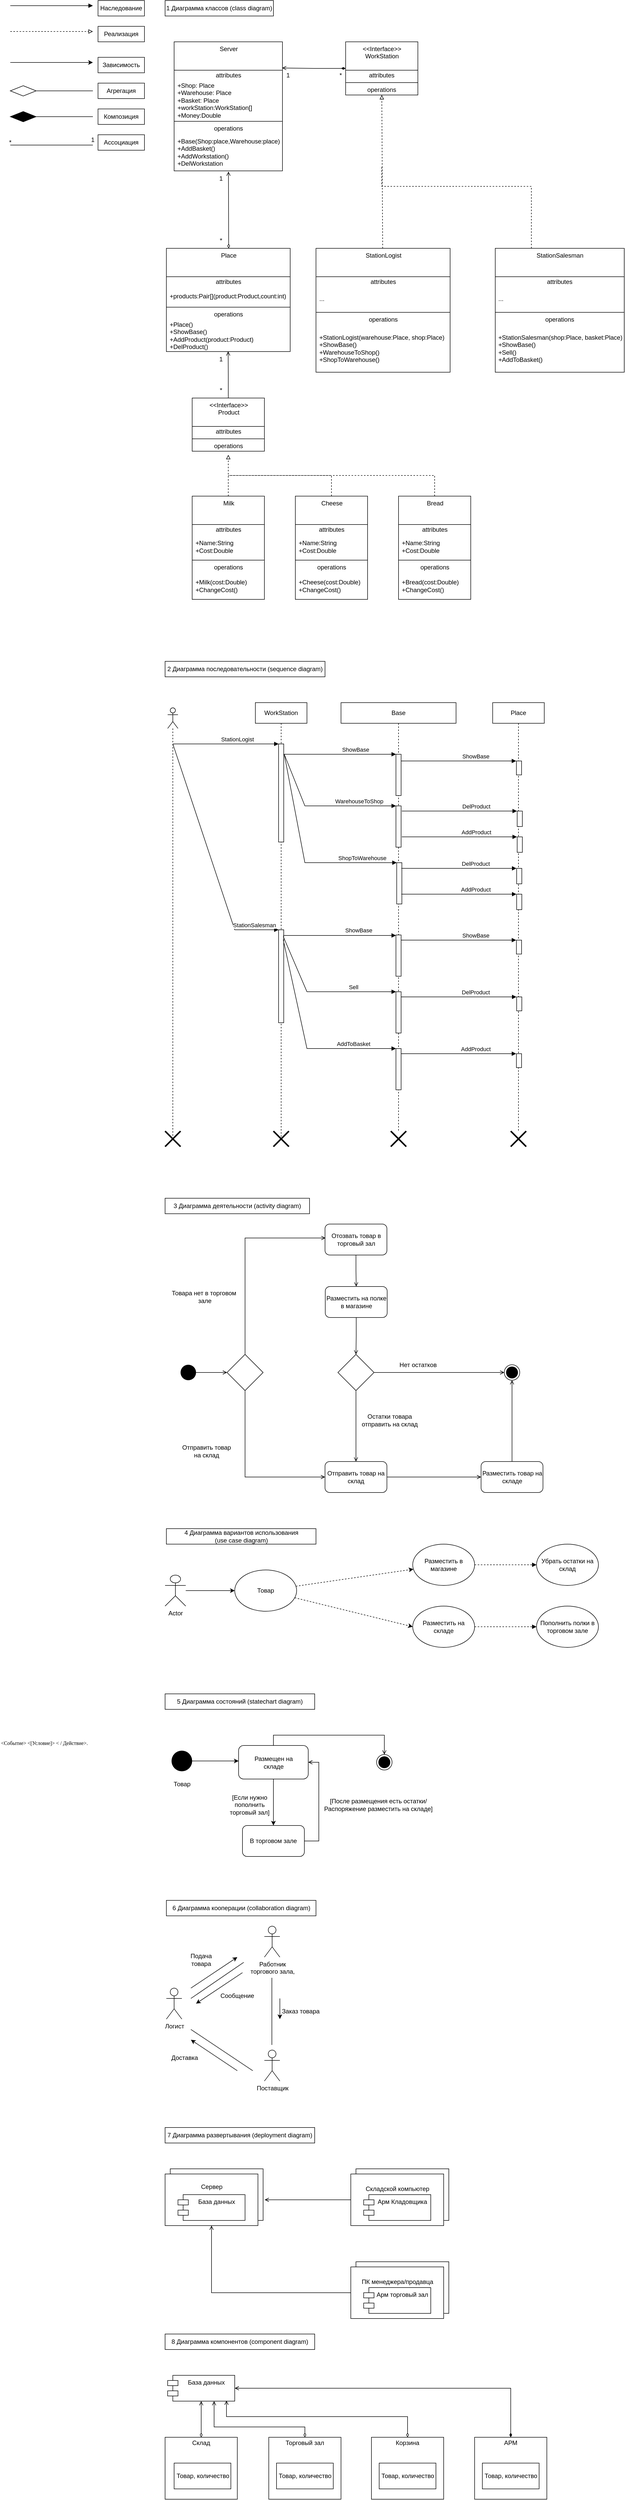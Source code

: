 <mxfile version="20.2.4" type="device"><diagram id="fywOa_5Yy6dz8t0oSmVX" name="Страница 1"><mxGraphModel dx="1422" dy="752" grid="1" gridSize="10" guides="1" tooltips="1" connect="1" arrows="1" fold="1" page="1" pageScale="1" pageWidth="827" pageHeight="1169" math="0" shadow="0"><root><mxCell id="0"/><mxCell id="1" parent="0"/><mxCell id="zKzsaQEiY6qRcYkQe9aw-225" value="" style="text;html=1;align=center;verticalAlign=middle;dashed=0;fillColor=#ffffff;strokeColor=#000000;fontSize=12;" vertex="1" parent="1"><mxGeometry x="690" y="4200" width="180" height="100" as="geometry"/></mxCell><mxCell id="zKzsaQEiY6qRcYkQe9aw-39" value="ShowBase" style="html=1;verticalAlign=bottom;endArrow=block;entryX=0;entryY=0;rounded=0;" edge="1" parent="1" source="zKzsaQEiY6qRcYkQe9aw-18" target="zKzsaQEiY6qRcYkQe9aw-23"><mxGeometry x="0.284" relative="1" as="geometry"><mxPoint x="631" y="1460" as="sourcePoint"/><mxPoint x="1" as="offset"/></mxGeometry></mxCell><mxCell id="cJlps1DHWxRyeZ419WXY-87" style="edgeStyle=orthogonalEdgeStyle;rounded=0;orthogonalLoop=1;jettySize=auto;html=1;entryX=0.493;entryY=0.994;entryDx=0;entryDy=0;entryPerimeter=0;endArrow=open;endFill=0;startArrow=none;startFill=0;" parent="1" source="cJlps1DHWxRyeZ419WXY-1" edge="1"><mxGeometry relative="1" as="geometry"><mxPoint x="442.24" y="679.688" as="targetPoint"/></mxGeometry></mxCell><mxCell id="cJlps1DHWxRyeZ419WXY-1" value="&amp;lt;&amp;lt;Interface&amp;gt;&amp;gt;&lt;br&gt;Product" style="swimlane;fontStyle=0;align=center;verticalAlign=top;childLayout=stackLayout;horizontal=1;startSize=55;horizontalStack=0;resizeParent=1;resizeParentMax=0;resizeLast=0;collapsible=0;marginBottom=0;html=1;" parent="1" vertex="1"><mxGeometry x="372.5" y="770" width="140" height="103" as="geometry"/></mxCell><mxCell id="cJlps1DHWxRyeZ419WXY-2" value="attributes" style="text;html=1;strokeColor=none;fillColor=none;align=center;verticalAlign=middle;spacingLeft=4;spacingRight=4;overflow=hidden;rotatable=0;points=[[0,0.5],[1,0.5]];portConstraint=eastwest;" parent="cJlps1DHWxRyeZ419WXY-1" vertex="1"><mxGeometry y="55" width="140" height="20" as="geometry"/></mxCell><mxCell id="cJlps1DHWxRyeZ419WXY-6" value="" style="line;strokeWidth=1;fillColor=none;align=left;verticalAlign=middle;spacingTop=-1;spacingLeft=3;spacingRight=3;rotatable=0;labelPosition=right;points=[];portConstraint=eastwest;" parent="cJlps1DHWxRyeZ419WXY-1" vertex="1"><mxGeometry y="75" width="140" height="8" as="geometry"/></mxCell><mxCell id="cJlps1DHWxRyeZ419WXY-7" value="operations" style="text;html=1;strokeColor=none;fillColor=none;align=center;verticalAlign=middle;spacingLeft=4;spacingRight=4;overflow=hidden;rotatable=0;points=[[0,0.5],[1,0.5]];portConstraint=eastwest;" parent="cJlps1DHWxRyeZ419WXY-1" vertex="1"><mxGeometry y="83" width="140" height="20" as="geometry"/></mxCell><mxCell id="cJlps1DHWxRyeZ419WXY-102" style="rounded=0;orthogonalLoop=1;jettySize=auto;html=1;endArrow=open;endFill=0;startArrow=diamondThin;startFill=0;entryX=1.011;entryY=0.044;entryDx=0;entryDy=0;entryPerimeter=0;" parent="1" target="cJlps1DHWxRyeZ419WXY-84" edge="1"><mxGeometry relative="1" as="geometry"><mxPoint x="443.241" y="480" as="sourcePoint"/><mxPoint x="442.5" y="310" as="targetPoint"/></mxGeometry></mxCell><mxCell id="cJlps1DHWxRyeZ419WXY-44" value="Server" style="swimlane;fontStyle=0;align=center;verticalAlign=top;childLayout=stackLayout;horizontal=1;startSize=55;horizontalStack=0;resizeParent=1;resizeParentMax=0;resizeLast=0;collapsible=0;marginBottom=0;html=1;" parent="1" vertex="1"><mxGeometry x="337.5" y="80" width="210" height="250" as="geometry"/></mxCell><mxCell id="cJlps1DHWxRyeZ419WXY-45" value="attributes" style="text;html=1;strokeColor=none;fillColor=none;align=center;verticalAlign=middle;spacingLeft=4;spacingRight=4;overflow=hidden;rotatable=0;points=[[0,0.5],[1,0.5]];portConstraint=eastwest;" parent="cJlps1DHWxRyeZ419WXY-44" vertex="1"><mxGeometry y="55" width="210" height="20" as="geometry"/></mxCell><mxCell id="cJlps1DHWxRyeZ419WXY-46" value="+Shop: Place&lt;br&gt;+Warehouse: Place&lt;br&gt;+Basket: Place&lt;br&gt;+workStation:WorkStation[]&lt;br&gt;+Money:Double" style="text;html=1;strokeColor=none;fillColor=none;align=left;verticalAlign=middle;spacingLeft=4;spacingRight=4;overflow=hidden;rotatable=0;points=[[0,0.5],[1,0.5]];portConstraint=eastwest;" parent="cJlps1DHWxRyeZ419WXY-44" vertex="1"><mxGeometry y="75" width="210" height="75" as="geometry"/></mxCell><mxCell id="cJlps1DHWxRyeZ419WXY-47" value="" style="line;strokeWidth=1;fillColor=none;align=left;verticalAlign=middle;spacingTop=-1;spacingLeft=3;spacingRight=3;rotatable=0;labelPosition=right;points=[];portConstraint=eastwest;" parent="cJlps1DHWxRyeZ419WXY-44" vertex="1"><mxGeometry y="150" width="210" height="8" as="geometry"/></mxCell><mxCell id="cJlps1DHWxRyeZ419WXY-48" value="operations" style="text;html=1;strokeColor=none;fillColor=none;align=center;verticalAlign=middle;spacingLeft=4;spacingRight=4;overflow=hidden;rotatable=0;points=[[0,0.5],[1,0.5]];portConstraint=eastwest;" parent="cJlps1DHWxRyeZ419WXY-44" vertex="1"><mxGeometry y="158" width="210" height="20" as="geometry"/></mxCell><mxCell id="cJlps1DHWxRyeZ419WXY-49" value="+Base(Shop:place,Warehouse:place)&lt;br&gt;+AddBasket()&lt;br&gt;+AddWorkstation()&lt;br&gt;+DelWorkstation" style="text;html=1;strokeColor=none;fillColor=none;align=left;verticalAlign=middle;spacingLeft=4;spacingRight=4;overflow=hidden;rotatable=0;points=[[0,0.5],[1,0.5]];portConstraint=eastwest;" parent="cJlps1DHWxRyeZ419WXY-44" vertex="1"><mxGeometry y="178" width="210" height="72" as="geometry"/></mxCell><mxCell id="cJlps1DHWxRyeZ419WXY-78" style="edgeStyle=orthogonalEdgeStyle;rounded=0;orthogonalLoop=1;jettySize=auto;html=1;dashed=1;endArrow=block;endFill=0;" parent="1" source="cJlps1DHWxRyeZ419WXY-56" edge="1"><mxGeometry relative="1" as="geometry"><mxPoint x="442.5" y="880" as="targetPoint"/></mxGeometry></mxCell><mxCell id="cJlps1DHWxRyeZ419WXY-56" value="Milk" style="swimlane;fontStyle=0;align=center;verticalAlign=top;childLayout=stackLayout;horizontal=1;startSize=55;horizontalStack=0;resizeParent=1;resizeParentMax=0;resizeLast=0;collapsible=0;marginBottom=0;html=1;" parent="1" vertex="1"><mxGeometry x="372.5" y="960" width="140" height="200" as="geometry"/></mxCell><mxCell id="cJlps1DHWxRyeZ419WXY-57" value="attributes" style="text;html=1;strokeColor=none;fillColor=none;align=center;verticalAlign=middle;spacingLeft=4;spacingRight=4;overflow=hidden;rotatable=0;points=[[0,0.5],[1,0.5]];portConstraint=eastwest;" parent="cJlps1DHWxRyeZ419WXY-56" vertex="1"><mxGeometry y="55" width="140" height="20" as="geometry"/></mxCell><mxCell id="cJlps1DHWxRyeZ419WXY-58" value="+Name:String&lt;br&gt;+Cost:Double" style="text;html=1;strokeColor=none;fillColor=none;align=left;verticalAlign=middle;spacingLeft=4;spacingRight=4;overflow=hidden;rotatable=0;points=[[0,0.5],[1,0.5]];portConstraint=eastwest;" parent="cJlps1DHWxRyeZ419WXY-56" vertex="1"><mxGeometry y="75" width="140" height="45" as="geometry"/></mxCell><mxCell id="cJlps1DHWxRyeZ419WXY-59" value="" style="line;strokeWidth=1;fillColor=none;align=left;verticalAlign=middle;spacingTop=-1;spacingLeft=3;spacingRight=3;rotatable=0;labelPosition=right;points=[];portConstraint=eastwest;" parent="cJlps1DHWxRyeZ419WXY-56" vertex="1"><mxGeometry y="120" width="140" height="8" as="geometry"/></mxCell><mxCell id="cJlps1DHWxRyeZ419WXY-60" value="operations" style="text;html=1;strokeColor=none;fillColor=none;align=center;verticalAlign=middle;spacingLeft=4;spacingRight=4;overflow=hidden;rotatable=0;points=[[0,0.5],[1,0.5]];portConstraint=eastwest;" parent="cJlps1DHWxRyeZ419WXY-56" vertex="1"><mxGeometry y="128" width="140" height="20" as="geometry"/></mxCell><mxCell id="cJlps1DHWxRyeZ419WXY-61" value="+Milk(cost:Double)&lt;br&gt;+ChangeCost()" style="text;html=1;strokeColor=none;fillColor=none;align=left;verticalAlign=middle;spacingLeft=4;spacingRight=4;overflow=hidden;rotatable=0;points=[[0,0.5],[1,0.5]];portConstraint=eastwest;" parent="cJlps1DHWxRyeZ419WXY-56" vertex="1"><mxGeometry y="148" width="140" height="52" as="geometry"/></mxCell><mxCell id="cJlps1DHWxRyeZ419WXY-79" style="edgeStyle=orthogonalEdgeStyle;rounded=0;orthogonalLoop=1;jettySize=auto;html=1;dashed=1;endArrow=none;endFill=0;" parent="1" source="cJlps1DHWxRyeZ419WXY-62" edge="1"><mxGeometry relative="1" as="geometry"><mxPoint x="442.5" y="920" as="targetPoint"/><Array as="points"><mxPoint x="642.5" y="920"/></Array></mxGeometry></mxCell><mxCell id="cJlps1DHWxRyeZ419WXY-62" value="Cheese" style="swimlane;fontStyle=0;align=center;verticalAlign=top;childLayout=stackLayout;horizontal=1;startSize=55;horizontalStack=0;resizeParent=1;resizeParentMax=0;resizeLast=0;collapsible=0;marginBottom=0;html=1;" parent="1" vertex="1"><mxGeometry x="572.5" y="960" width="140" height="200" as="geometry"/></mxCell><mxCell id="cJlps1DHWxRyeZ419WXY-63" value="attributes" style="text;html=1;strokeColor=none;fillColor=none;align=center;verticalAlign=middle;spacingLeft=4;spacingRight=4;overflow=hidden;rotatable=0;points=[[0,0.5],[1,0.5]];portConstraint=eastwest;" parent="cJlps1DHWxRyeZ419WXY-62" vertex="1"><mxGeometry y="55" width="140" height="20" as="geometry"/></mxCell><mxCell id="cJlps1DHWxRyeZ419WXY-64" value="+Name:String&lt;br&gt;+Cost:Double" style="text;html=1;strokeColor=none;fillColor=none;align=left;verticalAlign=middle;spacingLeft=4;spacingRight=4;overflow=hidden;rotatable=0;points=[[0,0.5],[1,0.5]];portConstraint=eastwest;" parent="cJlps1DHWxRyeZ419WXY-62" vertex="1"><mxGeometry y="75" width="140" height="45" as="geometry"/></mxCell><mxCell id="cJlps1DHWxRyeZ419WXY-65" value="" style="line;strokeWidth=1;fillColor=none;align=left;verticalAlign=middle;spacingTop=-1;spacingLeft=3;spacingRight=3;rotatable=0;labelPosition=right;points=[];portConstraint=eastwest;" parent="cJlps1DHWxRyeZ419WXY-62" vertex="1"><mxGeometry y="120" width="140" height="8" as="geometry"/></mxCell><mxCell id="cJlps1DHWxRyeZ419WXY-66" value="operations" style="text;html=1;strokeColor=none;fillColor=none;align=center;verticalAlign=middle;spacingLeft=4;spacingRight=4;overflow=hidden;rotatable=0;points=[[0,0.5],[1,0.5]];portConstraint=eastwest;" parent="cJlps1DHWxRyeZ419WXY-62" vertex="1"><mxGeometry y="128" width="140" height="20" as="geometry"/></mxCell><mxCell id="cJlps1DHWxRyeZ419WXY-67" value="+Cheese(cost:Double)&lt;br&gt;+ChangeCost()" style="text;html=1;strokeColor=none;fillColor=none;align=left;verticalAlign=middle;spacingLeft=4;spacingRight=4;overflow=hidden;rotatable=0;points=[[0,0.5],[1,0.5]];portConstraint=eastwest;" parent="cJlps1DHWxRyeZ419WXY-62" vertex="1"><mxGeometry y="148" width="140" height="52" as="geometry"/></mxCell><mxCell id="cJlps1DHWxRyeZ419WXY-80" style="edgeStyle=orthogonalEdgeStyle;rounded=0;orthogonalLoop=1;jettySize=auto;html=1;dashed=1;endArrow=none;endFill=0;" parent="1" source="cJlps1DHWxRyeZ419WXY-68" edge="1"><mxGeometry relative="1" as="geometry"><mxPoint x="442.5" y="920" as="targetPoint"/><Array as="points"><mxPoint x="842.5" y="920"/></Array></mxGeometry></mxCell><mxCell id="cJlps1DHWxRyeZ419WXY-68" value="Bread" style="swimlane;fontStyle=0;align=center;verticalAlign=top;childLayout=stackLayout;horizontal=1;startSize=55;horizontalStack=0;resizeParent=1;resizeParentMax=0;resizeLast=0;collapsible=0;marginBottom=0;html=1;" parent="1" vertex="1"><mxGeometry x="772.5" y="960" width="140" height="200" as="geometry"/></mxCell><mxCell id="cJlps1DHWxRyeZ419WXY-69" value="attributes" style="text;html=1;strokeColor=none;fillColor=none;align=center;verticalAlign=middle;spacingLeft=4;spacingRight=4;overflow=hidden;rotatable=0;points=[[0,0.5],[1,0.5]];portConstraint=eastwest;" parent="cJlps1DHWxRyeZ419WXY-68" vertex="1"><mxGeometry y="55" width="140" height="20" as="geometry"/></mxCell><mxCell id="cJlps1DHWxRyeZ419WXY-70" value="+Name:String&lt;br&gt;+Cost:Double" style="text;html=1;strokeColor=none;fillColor=none;align=left;verticalAlign=middle;spacingLeft=4;spacingRight=4;overflow=hidden;rotatable=0;points=[[0,0.5],[1,0.5]];portConstraint=eastwest;" parent="cJlps1DHWxRyeZ419WXY-68" vertex="1"><mxGeometry y="75" width="140" height="45" as="geometry"/></mxCell><mxCell id="cJlps1DHWxRyeZ419WXY-71" value="" style="line;strokeWidth=1;fillColor=none;align=left;verticalAlign=middle;spacingTop=-1;spacingLeft=3;spacingRight=3;rotatable=0;labelPosition=right;points=[];portConstraint=eastwest;" parent="cJlps1DHWxRyeZ419WXY-68" vertex="1"><mxGeometry y="120" width="140" height="8" as="geometry"/></mxCell><mxCell id="cJlps1DHWxRyeZ419WXY-72" value="operations" style="text;html=1;strokeColor=none;fillColor=none;align=center;verticalAlign=middle;spacingLeft=4;spacingRight=4;overflow=hidden;rotatable=0;points=[[0,0.5],[1,0.5]];portConstraint=eastwest;" parent="cJlps1DHWxRyeZ419WXY-68" vertex="1"><mxGeometry y="128" width="140" height="20" as="geometry"/></mxCell><mxCell id="cJlps1DHWxRyeZ419WXY-73" value="+Bread(cost:Double)&lt;br&gt;+ChangeCost()" style="text;html=1;strokeColor=none;fillColor=none;align=left;verticalAlign=middle;spacingLeft=4;spacingRight=4;overflow=hidden;rotatable=0;points=[[0,0.5],[1,0.5]];portConstraint=eastwest;" parent="cJlps1DHWxRyeZ419WXY-68" vertex="1"><mxGeometry y="148" width="140" height="52" as="geometry"/></mxCell><mxCell id="cJlps1DHWxRyeZ419WXY-84" value="1" style="text;html=1;align=center;verticalAlign=middle;resizable=0;points=[];autosize=1;strokeColor=none;fillColor=none;" parent="1" vertex="1"><mxGeometry x="412.5" y="330" width="30" height="30" as="geometry"/></mxCell><mxCell id="cJlps1DHWxRyeZ419WXY-85" value="*" style="text;html=1;align=center;verticalAlign=middle;resizable=0;points=[];autosize=1;strokeColor=none;fillColor=none;" parent="1" vertex="1"><mxGeometry x="412.5" y="450" width="30" height="30" as="geometry"/></mxCell><mxCell id="cJlps1DHWxRyeZ419WXY-90" value="*" style="text;html=1;align=center;verticalAlign=middle;resizable=0;points=[];autosize=1;strokeColor=none;fillColor=none;" parent="1" vertex="1"><mxGeometry x="412.5" y="740" width="30" height="30" as="geometry"/></mxCell><mxCell id="cJlps1DHWxRyeZ419WXY-91" value="1" style="text;html=1;align=center;verticalAlign=middle;resizable=0;points=[];autosize=1;strokeColor=none;fillColor=none;" parent="1" vertex="1"><mxGeometry x="412.5" y="680" width="30" height="30" as="geometry"/></mxCell><mxCell id="cJlps1DHWxRyeZ419WXY-151" style="edgeStyle=orthogonalEdgeStyle;rounded=0;orthogonalLoop=1;jettySize=auto;html=1;entryX=0.997;entryY=-0.217;entryDx=0;entryDy=0;entryPerimeter=0;startArrow=diamondThin;startFill=1;endArrow=open;endFill=0;" parent="1" source="cJlps1DHWxRyeZ419WXY-96" target="cJlps1DHWxRyeZ419WXY-45" edge="1"><mxGeometry relative="1" as="geometry"/></mxCell><mxCell id="cJlps1DHWxRyeZ419WXY-96" value="&amp;lt;&amp;lt;Interface&amp;gt;&amp;gt;&lt;br&gt;WorkStation" style="swimlane;fontStyle=0;align=center;verticalAlign=top;childLayout=stackLayout;horizontal=1;startSize=55;horizontalStack=0;resizeParent=1;resizeParentMax=0;resizeLast=0;collapsible=0;marginBottom=0;html=1;" parent="1" vertex="1"><mxGeometry x="670" y="80" width="140" height="103" as="geometry"/></mxCell><mxCell id="cJlps1DHWxRyeZ419WXY-97" value="attributes" style="text;html=1;strokeColor=none;fillColor=none;align=center;verticalAlign=middle;spacingLeft=4;spacingRight=4;overflow=hidden;rotatable=0;points=[[0,0.5],[1,0.5]];portConstraint=eastwest;" parent="cJlps1DHWxRyeZ419WXY-96" vertex="1"><mxGeometry y="55" width="140" height="20" as="geometry"/></mxCell><mxCell id="cJlps1DHWxRyeZ419WXY-99" value="" style="line;strokeWidth=1;fillColor=none;align=left;verticalAlign=middle;spacingTop=-1;spacingLeft=3;spacingRight=3;rotatable=0;labelPosition=right;points=[];portConstraint=eastwest;" parent="cJlps1DHWxRyeZ419WXY-96" vertex="1"><mxGeometry y="75" width="140" height="8" as="geometry"/></mxCell><mxCell id="cJlps1DHWxRyeZ419WXY-100" value="operations" style="text;html=1;strokeColor=none;fillColor=none;align=center;verticalAlign=middle;spacingLeft=4;spacingRight=4;overflow=hidden;rotatable=0;points=[[0,0.5],[1,0.5]];portConstraint=eastwest;" parent="cJlps1DHWxRyeZ419WXY-96" vertex="1"><mxGeometry y="83" width="140" height="20" as="geometry"/></mxCell><mxCell id="cJlps1DHWxRyeZ419WXY-114" style="edgeStyle=none;rounded=0;orthogonalLoop=1;jettySize=auto;html=1;endArrow=block;endFill=0;dashed=1;" parent="1" source="cJlps1DHWxRyeZ419WXY-106" target="cJlps1DHWxRyeZ419WXY-100" edge="1"><mxGeometry relative="1" as="geometry"><mxPoint x="682.78" y="323.956" as="targetPoint"/></mxGeometry></mxCell><mxCell id="cJlps1DHWxRyeZ419WXY-106" value="StationLogist" style="swimlane;fontStyle=0;align=center;verticalAlign=top;childLayout=stackLayout;horizontal=1;startSize=55;horizontalStack=0;resizeParent=1;resizeParentMax=0;resizeLast=0;collapsible=0;marginBottom=0;html=1;" parent="1" vertex="1"><mxGeometry x="612.5" y="480" width="260" height="240" as="geometry"/></mxCell><mxCell id="cJlps1DHWxRyeZ419WXY-107" value="attributes" style="text;html=1;strokeColor=none;fillColor=none;align=center;verticalAlign=middle;spacingLeft=4;spacingRight=4;overflow=hidden;rotatable=0;points=[[0,0.5],[1,0.5]];portConstraint=eastwest;" parent="cJlps1DHWxRyeZ419WXY-106" vertex="1"><mxGeometry y="55" width="260" height="20" as="geometry"/></mxCell><mxCell id="cJlps1DHWxRyeZ419WXY-108" value="..." style="text;html=1;strokeColor=none;fillColor=none;align=left;verticalAlign=middle;spacingLeft=4;spacingRight=4;overflow=hidden;rotatable=0;points=[[0,0.5],[1,0.5]];portConstraint=eastwest;" parent="cJlps1DHWxRyeZ419WXY-106" vertex="1"><mxGeometry y="75" width="260" height="45" as="geometry"/></mxCell><mxCell id="cJlps1DHWxRyeZ419WXY-109" value="" style="line;strokeWidth=1;fillColor=none;align=left;verticalAlign=middle;spacingTop=-1;spacingLeft=3;spacingRight=3;rotatable=0;labelPosition=right;points=[];portConstraint=eastwest;" parent="cJlps1DHWxRyeZ419WXY-106" vertex="1"><mxGeometry y="120" width="260" height="8" as="geometry"/></mxCell><mxCell id="cJlps1DHWxRyeZ419WXY-110" value="operations" style="text;html=1;strokeColor=none;fillColor=none;align=center;verticalAlign=middle;spacingLeft=4;spacingRight=4;overflow=hidden;rotatable=0;points=[[0,0.5],[1,0.5]];portConstraint=eastwest;" parent="cJlps1DHWxRyeZ419WXY-106" vertex="1"><mxGeometry y="128" width="260" height="20" as="geometry"/></mxCell><mxCell id="cJlps1DHWxRyeZ419WXY-111" value="+StationLogist(warehouse:Place, shop:Place)&lt;br&gt;+ShowBase()&lt;br&gt;+WarehouseToShop()&lt;br&gt;+ShopToWarehouse()" style="text;html=1;strokeColor=none;fillColor=none;align=left;verticalAlign=middle;spacingLeft=4;spacingRight=4;overflow=hidden;rotatable=0;points=[[0,0.5],[1,0.5]];portConstraint=eastwest;" parent="cJlps1DHWxRyeZ419WXY-106" vertex="1"><mxGeometry y="148" width="260" height="92" as="geometry"/></mxCell><mxCell id="cJlps1DHWxRyeZ419WXY-126" style="edgeStyle=orthogonalEdgeStyle;rounded=0;orthogonalLoop=1;jettySize=auto;html=1;dashed=1;startArrow=none;startFill=0;endArrow=none;endFill=0;" parent="1" source="cJlps1DHWxRyeZ419WXY-120" edge="1"><mxGeometry relative="1" as="geometry"><mxPoint x="740" y="320" as="targetPoint"/><Array as="points"><mxPoint x="1030" y="360"/><mxPoint x="740" y="360"/></Array></mxGeometry></mxCell><mxCell id="cJlps1DHWxRyeZ419WXY-120" value="StationSalesman" style="swimlane;fontStyle=0;align=center;verticalAlign=top;childLayout=stackLayout;horizontal=1;startSize=55;horizontalStack=0;resizeParent=1;resizeParentMax=0;resizeLast=0;collapsible=0;marginBottom=0;html=1;" parent="1" vertex="1"><mxGeometry x="960" y="480" width="250" height="240" as="geometry"/></mxCell><mxCell id="cJlps1DHWxRyeZ419WXY-121" value="attributes" style="text;html=1;strokeColor=none;fillColor=none;align=center;verticalAlign=middle;spacingLeft=4;spacingRight=4;overflow=hidden;rotatable=0;points=[[0,0.5],[1,0.5]];portConstraint=eastwest;" parent="cJlps1DHWxRyeZ419WXY-120" vertex="1"><mxGeometry y="55" width="250" height="20" as="geometry"/></mxCell><mxCell id="cJlps1DHWxRyeZ419WXY-122" value="..." style="text;html=1;strokeColor=none;fillColor=none;align=left;verticalAlign=middle;spacingLeft=4;spacingRight=4;overflow=hidden;rotatable=0;points=[[0,0.5],[1,0.5]];portConstraint=eastwest;" parent="cJlps1DHWxRyeZ419WXY-120" vertex="1"><mxGeometry y="75" width="250" height="45" as="geometry"/></mxCell><mxCell id="cJlps1DHWxRyeZ419WXY-123" value="" style="line;strokeWidth=1;fillColor=none;align=left;verticalAlign=middle;spacingTop=-1;spacingLeft=3;spacingRight=3;rotatable=0;labelPosition=right;points=[];portConstraint=eastwest;" parent="cJlps1DHWxRyeZ419WXY-120" vertex="1"><mxGeometry y="120" width="250" height="8" as="geometry"/></mxCell><mxCell id="cJlps1DHWxRyeZ419WXY-124" value="operations" style="text;html=1;strokeColor=none;fillColor=none;align=center;verticalAlign=middle;spacingLeft=4;spacingRight=4;overflow=hidden;rotatable=0;points=[[0,0.5],[1,0.5]];portConstraint=eastwest;" parent="cJlps1DHWxRyeZ419WXY-120" vertex="1"><mxGeometry y="128" width="250" height="20" as="geometry"/></mxCell><mxCell id="cJlps1DHWxRyeZ419WXY-125" value="+StationSalesman(shop:Place, basket:Place)&lt;br&gt;+ShowBase()&lt;br&gt;+Sell()&lt;br&gt;+AddToBasket()" style="text;html=1;strokeColor=none;fillColor=none;align=left;verticalAlign=middle;spacingLeft=4;spacingRight=4;overflow=hidden;rotatable=0;points=[[0,0.5],[1,0.5]];portConstraint=eastwest;" parent="cJlps1DHWxRyeZ419WXY-120" vertex="1"><mxGeometry y="148" width="250" height="92" as="geometry"/></mxCell><mxCell id="cJlps1DHWxRyeZ419WXY-127" value="Place" style="swimlane;fontStyle=0;align=center;verticalAlign=top;childLayout=stackLayout;horizontal=1;startSize=55;horizontalStack=0;resizeParent=1;resizeParentMax=0;resizeLast=0;collapsible=0;marginBottom=0;html=1;" parent="1" vertex="1"><mxGeometry x="322.5" y="480" width="240" height="200" as="geometry"/></mxCell><mxCell id="cJlps1DHWxRyeZ419WXY-128" value="attributes" style="text;html=1;strokeColor=none;fillColor=none;align=center;verticalAlign=middle;spacingLeft=4;spacingRight=4;overflow=hidden;rotatable=0;points=[[0,0.5],[1,0.5]];portConstraint=eastwest;" parent="cJlps1DHWxRyeZ419WXY-127" vertex="1"><mxGeometry y="55" width="240" height="20" as="geometry"/></mxCell><mxCell id="cJlps1DHWxRyeZ419WXY-129" value="+products:Pair[](product:Product,count:int)" style="text;html=1;strokeColor=none;fillColor=none;align=left;verticalAlign=middle;spacingLeft=4;spacingRight=4;overflow=hidden;rotatable=0;points=[[0,0.5],[1,0.5]];portConstraint=eastwest;" parent="cJlps1DHWxRyeZ419WXY-127" vertex="1"><mxGeometry y="75" width="240" height="35" as="geometry"/></mxCell><mxCell id="cJlps1DHWxRyeZ419WXY-130" value="" style="line;strokeWidth=1;fillColor=none;align=left;verticalAlign=middle;spacingTop=-1;spacingLeft=3;spacingRight=3;rotatable=0;labelPosition=right;points=[];portConstraint=eastwest;" parent="cJlps1DHWxRyeZ419WXY-127" vertex="1"><mxGeometry y="110" width="240" height="8" as="geometry"/></mxCell><mxCell id="cJlps1DHWxRyeZ419WXY-131" value="operations" style="text;html=1;strokeColor=none;fillColor=none;align=center;verticalAlign=middle;spacingLeft=4;spacingRight=4;overflow=hidden;rotatable=0;points=[[0,0.5],[1,0.5]];portConstraint=eastwest;" parent="cJlps1DHWxRyeZ419WXY-127" vertex="1"><mxGeometry y="118" width="240" height="20" as="geometry"/></mxCell><mxCell id="cJlps1DHWxRyeZ419WXY-132" value="+Place()&lt;br&gt;+ShowBase()&lt;br&gt;+AddProduct(product:Product)&lt;br&gt;+DelProduct()" style="text;html=1;strokeColor=none;fillColor=none;align=left;verticalAlign=middle;spacingLeft=4;spacingRight=4;overflow=hidden;rotatable=0;points=[[0,0.5],[1,0.5]];portConstraint=eastwest;" parent="cJlps1DHWxRyeZ419WXY-127" vertex="1"><mxGeometry y="138" width="240" height="62" as="geometry"/></mxCell><mxCell id="cJlps1DHWxRyeZ419WXY-152" value="*" style="text;html=1;align=center;verticalAlign=middle;resizable=0;points=[];autosize=1;strokeColor=none;fillColor=none;" parent="1" vertex="1"><mxGeometry x="645" y="130" width="30" height="30" as="geometry"/></mxCell><mxCell id="cJlps1DHWxRyeZ419WXY-153" value="1" style="text;html=1;align=center;verticalAlign=middle;resizable=0;points=[];autosize=1;strokeColor=none;fillColor=none;" parent="1" vertex="1"><mxGeometry x="542.5" y="130" width="30" height="30" as="geometry"/></mxCell><mxCell id="zKzsaQEiY6qRcYkQe9aw-1" value="Наследование" style="rounded=0;whiteSpace=wrap;html=1;" vertex="1" parent="1"><mxGeometry x="190" width="90" height="30" as="geometry"/></mxCell><mxCell id="zKzsaQEiY6qRcYkQe9aw-2" value="" style="endArrow=block;html=1;rounded=0;endFill=1;" edge="1" parent="1"><mxGeometry width="50" height="50" relative="1" as="geometry"><mxPoint x="20" y="10" as="sourcePoint"/><mxPoint x="180" y="10" as="targetPoint"/></mxGeometry></mxCell><mxCell id="zKzsaQEiY6qRcYkQe9aw-3" value="Реализация" style="rounded=0;whiteSpace=wrap;html=1;" vertex="1" parent="1"><mxGeometry x="190" y="50" width="90" height="30" as="geometry"/></mxCell><mxCell id="zKzsaQEiY6qRcYkQe9aw-4" value="" style="endArrow=block;html=1;rounded=0;endFill=0;dashed=1;" edge="1" parent="1"><mxGeometry width="50" height="50" relative="1" as="geometry"><mxPoint x="20" y="60" as="sourcePoint"/><mxPoint x="180" y="60" as="targetPoint"/></mxGeometry></mxCell><mxCell id="zKzsaQEiY6qRcYkQe9aw-5" value="Зависимость" style="rounded=0;whiteSpace=wrap;html=1;" vertex="1" parent="1"><mxGeometry x="190" y="110" width="90" height="30" as="geometry"/></mxCell><mxCell id="zKzsaQEiY6qRcYkQe9aw-6" value="" style="endArrow=classic;html=1;rounded=0;endFill=1;" edge="1" parent="1"><mxGeometry width="50" height="50" relative="1" as="geometry"><mxPoint x="20" y="120" as="sourcePoint"/><mxPoint x="180" y="120" as="targetPoint"/></mxGeometry></mxCell><mxCell id="zKzsaQEiY6qRcYkQe9aw-7" value="" style="rhombus;whiteSpace=wrap;html=1;" vertex="1" parent="1"><mxGeometry x="20" y="165" width="50" height="20" as="geometry"/></mxCell><mxCell id="zKzsaQEiY6qRcYkQe9aw-8" value="" style="endArrow=none;html=1;rounded=0;exitX=1;exitY=0.5;exitDx=0;exitDy=0;" edge="1" parent="1" source="zKzsaQEiY6qRcYkQe9aw-7"><mxGeometry width="50" height="50" relative="1" as="geometry"><mxPoint x="100" y="225" as="sourcePoint"/><mxPoint x="180" y="175" as="targetPoint"/></mxGeometry></mxCell><mxCell id="zKzsaQEiY6qRcYkQe9aw-9" value="Агрегация" style="rounded=0;whiteSpace=wrap;html=1;" vertex="1" parent="1"><mxGeometry x="190" y="160" width="90" height="30" as="geometry"/></mxCell><mxCell id="zKzsaQEiY6qRcYkQe9aw-10" value="" style="rhombus;whiteSpace=wrap;html=1;fillColor=#000000;" vertex="1" parent="1"><mxGeometry x="20" y="215" width="50" height="20" as="geometry"/></mxCell><mxCell id="zKzsaQEiY6qRcYkQe9aw-11" value="" style="endArrow=none;html=1;rounded=0;exitX=1;exitY=0.5;exitDx=0;exitDy=0;" edge="1" parent="1" source="zKzsaQEiY6qRcYkQe9aw-10"><mxGeometry width="50" height="50" relative="1" as="geometry"><mxPoint x="100" y="275" as="sourcePoint"/><mxPoint x="180" y="225" as="targetPoint"/></mxGeometry></mxCell><mxCell id="zKzsaQEiY6qRcYkQe9aw-12" value="Композиция" style="rounded=0;whiteSpace=wrap;html=1;" vertex="1" parent="1"><mxGeometry x="190" y="210" width="90" height="30" as="geometry"/></mxCell><mxCell id="zKzsaQEiY6qRcYkQe9aw-13" value="" style="endArrow=none;html=1;rounded=0;" edge="1" parent="1"><mxGeometry width="50" height="50" relative="1" as="geometry"><mxPoint x="20" y="280" as="sourcePoint"/><mxPoint x="180" y="280" as="targetPoint"/></mxGeometry></mxCell><mxCell id="zKzsaQEiY6qRcYkQe9aw-14" value="*" style="text;html=1;strokeColor=none;fillColor=none;align=center;verticalAlign=middle;whiteSpace=wrap;rounded=0;" vertex="1" parent="1"><mxGeometry y="265" width="40" height="20" as="geometry"/></mxCell><mxCell id="zKzsaQEiY6qRcYkQe9aw-15" value="1" style="text;html=1;strokeColor=none;fillColor=none;align=center;verticalAlign=middle;whiteSpace=wrap;rounded=0;" vertex="1" parent="1"><mxGeometry x="160" y="260" width="40" height="20" as="geometry"/></mxCell><mxCell id="zKzsaQEiY6qRcYkQe9aw-16" value="Ассоциация" style="rounded=0;whiteSpace=wrap;html=1;" vertex="1" parent="1"><mxGeometry x="190" y="260" width="90" height="30" as="geometry"/></mxCell><mxCell id="zKzsaQEiY6qRcYkQe9aw-17" value="" style="shape=umlLifeline;participant=umlActor;perimeter=lifelinePerimeter;whiteSpace=wrap;html=1;container=1;collapsible=0;recursiveResize=0;verticalAlign=top;spacingTop=36;outlineConnect=0;" vertex="1" parent="1"><mxGeometry x="325" y="1370" width="20" height="830" as="geometry"/></mxCell><mxCell id="zKzsaQEiY6qRcYkQe9aw-18" value="WorkStation" style="shape=umlLifeline;perimeter=lifelinePerimeter;whiteSpace=wrap;html=1;container=1;collapsible=0;recursiveResize=0;outlineConnect=0;" vertex="1" parent="1"><mxGeometry x="495" y="1360" width="100" height="850" as="geometry"/></mxCell><mxCell id="zKzsaQEiY6qRcYkQe9aw-19" value="" style="html=1;points=[];perimeter=orthogonalPerimeter;" vertex="1" parent="zKzsaQEiY6qRcYkQe9aw-18"><mxGeometry x="45" y="440" width="10" height="180" as="geometry"/></mxCell><mxCell id="zKzsaQEiY6qRcYkQe9aw-20" value="StationSalesman" style="html=1;verticalAlign=bottom;startArrow=none;endArrow=block;startSize=8;rounded=0;jumpStyle=arc;startFill=0;" edge="1" parent="zKzsaQEiY6qRcYkQe9aw-18" target="zKzsaQEiY6qRcYkQe9aw-19"><mxGeometry x="0.798" relative="1" as="geometry"><mxPoint x="-160" y="80" as="sourcePoint"/><Array as="points"><mxPoint x="-40" y="440"/></Array><mxPoint as="offset"/></mxGeometry></mxCell><mxCell id="zKzsaQEiY6qRcYkQe9aw-21" value="" style="html=1;points=[];perimeter=orthogonalPerimeter;" vertex="1" parent="zKzsaQEiY6qRcYkQe9aw-18"><mxGeometry x="45" y="80" width="10" height="190" as="geometry"/></mxCell><mxCell id="zKzsaQEiY6qRcYkQe9aw-22" value="Base" style="shape=umlLifeline;perimeter=lifelinePerimeter;whiteSpace=wrap;html=1;container=1;collapsible=0;recursiveResize=0;outlineConnect=0;" vertex="1" parent="1"><mxGeometry x="661" y="1360" width="223" height="830" as="geometry"/></mxCell><mxCell id="zKzsaQEiY6qRcYkQe9aw-23" value="" style="html=1;points=[];perimeter=orthogonalPerimeter;" vertex="1" parent="zKzsaQEiY6qRcYkQe9aw-22"><mxGeometry x="106.5" y="100" width="10" height="80" as="geometry"/></mxCell><mxCell id="zKzsaQEiY6qRcYkQe9aw-24" value="" style="html=1;points=[];perimeter=orthogonalPerimeter;" vertex="1" parent="zKzsaQEiY6qRcYkQe9aw-22"><mxGeometry x="106.5" y="200" width="10" height="80" as="geometry"/></mxCell><mxCell id="zKzsaQEiY6qRcYkQe9aw-25" value="WarehouseToShop" style="html=1;verticalAlign=bottom;startArrow=none;endArrow=block;startSize=8;rounded=0;jumpStyle=arc;startFill=0;" edge="1" parent="zKzsaQEiY6qRcYkQe9aw-22" target="zKzsaQEiY6qRcYkQe9aw-24"><mxGeometry x="0.499" relative="1" as="geometry"><mxPoint x="-110" y="100" as="sourcePoint"/><Array as="points"><mxPoint x="-70" y="200"/></Array><mxPoint as="offset"/></mxGeometry></mxCell><mxCell id="zKzsaQEiY6qRcYkQe9aw-26" value="" style="html=1;points=[];perimeter=orthogonalPerimeter;" vertex="1" parent="zKzsaQEiY6qRcYkQe9aw-22"><mxGeometry x="108" y="310" width="10" height="80" as="geometry"/></mxCell><mxCell id="zKzsaQEiY6qRcYkQe9aw-27" value="ShopToWarehouse" style="html=1;verticalAlign=bottom;startArrow=none;endArrow=block;startSize=8;rounded=0;jumpStyle=arc;startFill=0;" edge="1" parent="zKzsaQEiY6qRcYkQe9aw-22" target="zKzsaQEiY6qRcYkQe9aw-26"><mxGeometry x="0.66" relative="1" as="geometry"><mxPoint x="-110" y="100" as="sourcePoint"/><Array as="points"><mxPoint x="-70" y="310"/></Array><mxPoint as="offset"/></mxGeometry></mxCell><mxCell id="zKzsaQEiY6qRcYkQe9aw-28" value="" style="html=1;points=[];perimeter=orthogonalPerimeter;" vertex="1" parent="zKzsaQEiY6qRcYkQe9aw-22"><mxGeometry x="106.5" y="450" width="10" height="80" as="geometry"/></mxCell><mxCell id="zKzsaQEiY6qRcYkQe9aw-29" value="" style="html=1;points=[];perimeter=orthogonalPerimeter;" vertex="1" parent="zKzsaQEiY6qRcYkQe9aw-22"><mxGeometry x="106.5" y="560" width="10" height="80" as="geometry"/></mxCell><mxCell id="zKzsaQEiY6qRcYkQe9aw-30" value="" style="html=1;points=[];perimeter=orthogonalPerimeter;" vertex="1" parent="zKzsaQEiY6qRcYkQe9aw-22"><mxGeometry x="106.5" y="670" width="10" height="80" as="geometry"/></mxCell><mxCell id="zKzsaQEiY6qRcYkQe9aw-31" value="Place" style="shape=umlLifeline;perimeter=lifelinePerimeter;whiteSpace=wrap;html=1;container=1;collapsible=0;recursiveResize=0;outlineConnect=0;" vertex="1" parent="1"><mxGeometry x="955" y="1360" width="100" height="830" as="geometry"/></mxCell><mxCell id="zKzsaQEiY6qRcYkQe9aw-32" value="" style="html=1;points=[];perimeter=orthogonalPerimeter;" vertex="1" parent="zKzsaQEiY6qRcYkQe9aw-31"><mxGeometry x="46" y="113" width="10" height="27" as="geometry"/></mxCell><mxCell id="zKzsaQEiY6qRcYkQe9aw-33" value="ShowBase" style="html=1;verticalAlign=bottom;endArrow=block;entryX=0;entryY=0;rounded=0;" edge="1" parent="zKzsaQEiY6qRcYkQe9aw-31"><mxGeometry x="0.284" relative="1" as="geometry"><mxPoint x="-177.5" y="113.0" as="sourcePoint"/><mxPoint x="45.5" y="113.0" as="targetPoint"/><mxPoint x="1" as="offset"/></mxGeometry></mxCell><mxCell id="zKzsaQEiY6qRcYkQe9aw-34" value="" style="html=1;points=[];perimeter=orthogonalPerimeter;" vertex="1" parent="zKzsaQEiY6qRcYkQe9aw-31"><mxGeometry x="46" y="460" width="10" height="27" as="geometry"/></mxCell><mxCell id="zKzsaQEiY6qRcYkQe9aw-35" value="ShowBase" style="html=1;verticalAlign=bottom;endArrow=block;entryX=0;entryY=0;rounded=0;" edge="1" parent="zKzsaQEiY6qRcYkQe9aw-31"><mxGeometry x="0.284" relative="1" as="geometry"><mxPoint x="-177.5" y="460.0" as="sourcePoint"/><mxPoint x="45.5" y="460.0" as="targetPoint"/><mxPoint x="1" as="offset"/></mxGeometry></mxCell><mxCell id="zKzsaQEiY6qRcYkQe9aw-36" value="" style="html=1;points=[];perimeter=orthogonalPerimeter;" vertex="1" parent="zKzsaQEiY6qRcYkQe9aw-31"><mxGeometry x="46" y="680" width="10" height="27" as="geometry"/></mxCell><mxCell id="zKzsaQEiY6qRcYkQe9aw-37" value="AddProduct" style="html=1;verticalAlign=bottom;endArrow=block;entryX=0;entryY=0;rounded=0;" edge="1" parent="zKzsaQEiY6qRcYkQe9aw-31"><mxGeometry x="0.284" relative="1" as="geometry"><mxPoint x="-177.5" y="680" as="sourcePoint"/><mxPoint x="45.5" y="680" as="targetPoint"/><mxPoint x="1" as="offset"/></mxGeometry></mxCell><mxCell id="zKzsaQEiY6qRcYkQe9aw-38" value="StationLogist" style="html=1;verticalAlign=bottom;endArrow=block;entryX=0;entryY=0;rounded=0;" edge="1" parent="1" source="zKzsaQEiY6qRcYkQe9aw-17" target="zKzsaQEiY6qRcYkQe9aw-21"><mxGeometry x="0.221" relative="1" as="geometry"><mxPoint x="470" y="1440" as="sourcePoint"/><mxPoint as="offset"/></mxGeometry></mxCell><mxCell id="zKzsaQEiY6qRcYkQe9aw-40" value="ShowBase" style="html=1;verticalAlign=bottom;startArrow=none;endArrow=block;startSize=8;rounded=0;jumpStyle=arc;exitX=0.9;exitY=0.061;exitDx=0;exitDy=0;exitPerimeter=0;startFill=0;" edge="1" parent="1" source="zKzsaQEiY6qRcYkQe9aw-19" target="zKzsaQEiY6qRcYkQe9aw-28"><mxGeometry x="0.336" y="1" relative="1" as="geometry"><mxPoint x="707.5" y="1810" as="sourcePoint"/><mxPoint as="offset"/></mxGeometry></mxCell><mxCell id="zKzsaQEiY6qRcYkQe9aw-41" value="Sell" style="html=1;verticalAlign=bottom;startArrow=none;endArrow=block;startSize=8;rounded=0;jumpStyle=arc;exitX=0.9;exitY=0.072;exitDx=0;exitDy=0;exitPerimeter=0;startFill=0;" edge="1" parent="1" source="zKzsaQEiY6qRcYkQe9aw-19" target="zKzsaQEiY6qRcYkQe9aw-29"><mxGeometry x="0.429" relative="1" as="geometry"><mxPoint x="707.5" y="1920" as="sourcePoint"/><Array as="points"><mxPoint x="595" y="1920"/></Array><mxPoint as="offset"/></mxGeometry></mxCell><mxCell id="zKzsaQEiY6qRcYkQe9aw-42" value="AddToBasket" style="html=1;verticalAlign=bottom;startArrow=none;endArrow=block;startSize=8;rounded=0;jumpStyle=arc;exitX=0.9;exitY=0.106;exitDx=0;exitDy=0;exitPerimeter=0;startFill=0;" edge="1" parent="1" source="zKzsaQEiY6qRcYkQe9aw-19" target="zKzsaQEiY6qRcYkQe9aw-30"><mxGeometry x="0.575" relative="1" as="geometry"><mxPoint x="707.5" y="2030" as="sourcePoint"/><Array as="points"><mxPoint x="595" y="2030"/></Array><mxPoint as="offset"/></mxGeometry></mxCell><mxCell id="zKzsaQEiY6qRcYkQe9aw-43" value="" style="html=1;points=[];perimeter=orthogonalPerimeter;" vertex="1" parent="1"><mxGeometry x="1002.5" y="1570" width="10" height="30" as="geometry"/></mxCell><mxCell id="zKzsaQEiY6qRcYkQe9aw-44" value="DelProduct" style="html=1;verticalAlign=bottom;endArrow=block;entryX=0;entryY=0;rounded=0;" edge="1" parent="1"><mxGeometry x="0.284" relative="1" as="geometry"><mxPoint x="779" y="1570" as="sourcePoint"/><mxPoint x="1002" y="1570" as="targetPoint"/><mxPoint x="1" as="offset"/></mxGeometry></mxCell><mxCell id="zKzsaQEiY6qRcYkQe9aw-45" value="" style="html=1;points=[];perimeter=orthogonalPerimeter;" vertex="1" parent="1"><mxGeometry x="1002.5" y="1620" width="10" height="30" as="geometry"/></mxCell><mxCell id="zKzsaQEiY6qRcYkQe9aw-46" value="AddProduct" style="html=1;verticalAlign=bottom;endArrow=block;entryX=0;entryY=0;rounded=0;" edge="1" parent="1"><mxGeometry x="0.284" relative="1" as="geometry"><mxPoint x="779" y="1620" as="sourcePoint"/><mxPoint x="1002" y="1620" as="targetPoint"/><mxPoint x="1" as="offset"/></mxGeometry></mxCell><mxCell id="zKzsaQEiY6qRcYkQe9aw-47" value="" style="html=1;points=[];perimeter=orthogonalPerimeter;" vertex="1" parent="1"><mxGeometry x="1001.5" y="1681" width="10" height="30" as="geometry"/></mxCell><mxCell id="zKzsaQEiY6qRcYkQe9aw-48" value="DelProduct" style="html=1;verticalAlign=bottom;endArrow=block;entryX=0;entryY=0;rounded=0;" edge="1" parent="1"><mxGeometry x="0.284" relative="1" as="geometry"><mxPoint x="778" y="1681" as="sourcePoint"/><mxPoint x="1001" y="1681" as="targetPoint"/><mxPoint x="1" as="offset"/></mxGeometry></mxCell><mxCell id="zKzsaQEiY6qRcYkQe9aw-49" value="" style="html=1;points=[];perimeter=orthogonalPerimeter;" vertex="1" parent="1"><mxGeometry x="1001.5" y="1731" width="10" height="30" as="geometry"/></mxCell><mxCell id="zKzsaQEiY6qRcYkQe9aw-50" value="AddProduct" style="html=1;verticalAlign=bottom;endArrow=block;entryX=0;entryY=0;rounded=0;" edge="1" parent="1"><mxGeometry x="0.284" relative="1" as="geometry"><mxPoint x="778" y="1731" as="sourcePoint"/><mxPoint x="1001" y="1731" as="targetPoint"/><mxPoint x="1" as="offset"/></mxGeometry></mxCell><mxCell id="zKzsaQEiY6qRcYkQe9aw-51" value="" style="html=1;points=[];perimeter=orthogonalPerimeter;" vertex="1" parent="1"><mxGeometry x="1001.5" y="1930" width="10" height="27" as="geometry"/></mxCell><mxCell id="zKzsaQEiY6qRcYkQe9aw-52" value="DelProduct" style="html=1;verticalAlign=bottom;endArrow=block;entryX=0;entryY=0;rounded=0;" edge="1" parent="1"><mxGeometry x="0.284" relative="1" as="geometry"><mxPoint x="778" y="1930" as="sourcePoint"/><mxPoint x="1001" y="1930" as="targetPoint"/><mxPoint x="1" as="offset"/></mxGeometry></mxCell><mxCell id="zKzsaQEiY6qRcYkQe9aw-53" value="" style="shape=umlDestroy;whiteSpace=wrap;html=1;strokeWidth=3;" vertex="1" parent="1"><mxGeometry x="757.5" y="2190" width="30" height="30" as="geometry"/></mxCell><mxCell id="zKzsaQEiY6qRcYkQe9aw-54" value="" style="shape=umlDestroy;whiteSpace=wrap;html=1;strokeWidth=3;" vertex="1" parent="1"><mxGeometry x="990" y="2190" width="30" height="30" as="geometry"/></mxCell><mxCell id="zKzsaQEiY6qRcYkQe9aw-55" value="" style="shape=umlDestroy;whiteSpace=wrap;html=1;strokeWidth=3;" vertex="1" parent="1"><mxGeometry x="320" y="2190" width="30" height="30" as="geometry"/></mxCell><mxCell id="zKzsaQEiY6qRcYkQe9aw-56" value="" style="shape=umlDestroy;whiteSpace=wrap;html=1;strokeWidth=3;" vertex="1" parent="1"><mxGeometry x="530" y="2190" width="30" height="30" as="geometry"/></mxCell><mxCell id="zKzsaQEiY6qRcYkQe9aw-58" value="1 Диаграмма классов (class diagram)" style="rounded=0;whiteSpace=wrap;html=1;" vertex="1" parent="1"><mxGeometry x="320" width="210" height="30" as="geometry"/></mxCell><mxCell id="zKzsaQEiY6qRcYkQe9aw-59" value="2 Диаграмма последовательности (sequence diagram)" style="rounded=0;whiteSpace=wrap;html=1;" vertex="1" parent="1"><mxGeometry x="320" y="1280" width="310" height="30" as="geometry"/></mxCell><mxCell id="zKzsaQEiY6qRcYkQe9aw-60" value="3 Диаграмма деятельности (activity diagram)" style="rounded=0;whiteSpace=wrap;html=1;" vertex="1" parent="1"><mxGeometry x="320" y="2320" width="280" height="30" as="geometry"/></mxCell><mxCell id="zKzsaQEiY6qRcYkQe9aw-105" style="edgeStyle=orthogonalEdgeStyle;rounded=0;orthogonalLoop=1;jettySize=auto;html=1;entryX=0;entryY=0.5;entryDx=0;entryDy=0;startArrow=none;startFill=0;endArrow=open;endFill=0;" edge="1" parent="1" source="zKzsaQEiY6qRcYkQe9aw-84" target="zKzsaQEiY6qRcYkQe9aw-86"><mxGeometry relative="1" as="geometry"/></mxCell><mxCell id="zKzsaQEiY6qRcYkQe9aw-84" value="" style="ellipse;fillColor=#000000;strokeColor=none;" vertex="1" parent="1"><mxGeometry x="350" y="2642.5" width="30" height="30" as="geometry"/></mxCell><mxCell id="zKzsaQEiY6qRcYkQe9aw-111" style="edgeStyle=orthogonalEdgeStyle;rounded=0;orthogonalLoop=1;jettySize=auto;html=1;entryX=0.5;entryY=0;entryDx=0;entryDy=0;startArrow=none;startFill=0;endArrow=open;endFill=0;" edge="1" parent="1" source="zKzsaQEiY6qRcYkQe9aw-85" target="zKzsaQEiY6qRcYkQe9aw-109"><mxGeometry relative="1" as="geometry"/></mxCell><mxCell id="zKzsaQEiY6qRcYkQe9aw-85" value="" style="rounded=1;whiteSpace=wrap;html=1;" vertex="1" parent="1"><mxGeometry x="630" y="2370" width="120" height="60" as="geometry"/></mxCell><mxCell id="zKzsaQEiY6qRcYkQe9aw-97" style="edgeStyle=orthogonalEdgeStyle;rounded=0;orthogonalLoop=1;jettySize=auto;html=1;entryX=0.008;entryY=0.425;entryDx=0;entryDy=0;entryPerimeter=0;startArrow=none;startFill=0;endArrow=open;endFill=0;" edge="1" parent="1" source="zKzsaQEiY6qRcYkQe9aw-86" target="zKzsaQEiY6qRcYkQe9aw-87"><mxGeometry relative="1" as="geometry"><Array as="points"><mxPoint x="475" y="2397"/></Array></mxGeometry></mxCell><mxCell id="zKzsaQEiY6qRcYkQe9aw-98" style="edgeStyle=orthogonalEdgeStyle;rounded=0;orthogonalLoop=1;jettySize=auto;html=1;entryX=0;entryY=0.5;entryDx=0;entryDy=0;startArrow=none;startFill=0;endArrow=open;endFill=0;" edge="1" parent="1" source="zKzsaQEiY6qRcYkQe9aw-86" target="zKzsaQEiY6qRcYkQe9aw-90"><mxGeometry relative="1" as="geometry"><Array as="points"><mxPoint x="475" y="2860"/></Array></mxGeometry></mxCell><mxCell id="zKzsaQEiY6qRcYkQe9aw-86" value="" style="rhombus;whiteSpace=wrap;html=1;" vertex="1" parent="1"><mxGeometry x="440" y="2622.5" width="70" height="70" as="geometry"/></mxCell><mxCell id="zKzsaQEiY6qRcYkQe9aw-87" value="Отозвать товар в &lt;br&gt;торговый зал" style="text;html=1;align=center;verticalAlign=middle;resizable=0;points=[];autosize=1;strokeColor=none;fillColor=none;" vertex="1" parent="1"><mxGeometry x="630" y="2380" width="120" height="40" as="geometry"/></mxCell><mxCell id="zKzsaQEiY6qRcYkQe9aw-88" value="Отправить товар &lt;br&gt;на склад" style="text;html=1;align=center;verticalAlign=middle;resizable=0;points=[];autosize=1;strokeColor=none;fillColor=none;" vertex="1" parent="1"><mxGeometry x="340" y="2790" width="120" height="40" as="geometry"/></mxCell><mxCell id="zKzsaQEiY6qRcYkQe9aw-114" style="edgeStyle=orthogonalEdgeStyle;rounded=0;orthogonalLoop=1;jettySize=auto;html=1;entryX=0;entryY=0.5;entryDx=0;entryDy=0;startArrow=none;startFill=0;endArrow=open;endFill=0;" edge="1" parent="1" source="zKzsaQEiY6qRcYkQe9aw-90" target="zKzsaQEiY6qRcYkQe9aw-113"><mxGeometry relative="1" as="geometry"/></mxCell><mxCell id="zKzsaQEiY6qRcYkQe9aw-90" value="Отправить товар на склад" style="rounded=1;whiteSpace=wrap;html=1;" vertex="1" parent="1"><mxGeometry x="630" y="2830" width="120" height="60" as="geometry"/></mxCell><mxCell id="zKzsaQEiY6qRcYkQe9aw-91" value="Товара нет в торговом&lt;br&gt;&amp;nbsp;зале" style="text;html=1;align=center;verticalAlign=middle;resizable=0;points=[];autosize=1;strokeColor=none;fillColor=none;" vertex="1" parent="1"><mxGeometry x="320" y="2491" width="150" height="40" as="geometry"/></mxCell><mxCell id="zKzsaQEiY6qRcYkQe9aw-103" style="edgeStyle=orthogonalEdgeStyle;rounded=0;orthogonalLoop=1;jettySize=auto;html=1;entryX=0;entryY=0.5;entryDx=0;entryDy=0;startArrow=none;startFill=0;endArrow=open;endFill=0;" edge="1" parent="1" source="zKzsaQEiY6qRcYkQe9aw-94" target="zKzsaQEiY6qRcYkQe9aw-106"><mxGeometry relative="1" as="geometry"><mxPoint x="900" y="2657.5" as="targetPoint"/></mxGeometry></mxCell><mxCell id="zKzsaQEiY6qRcYkQe9aw-104" style="edgeStyle=orthogonalEdgeStyle;rounded=0;orthogonalLoop=1;jettySize=auto;html=1;entryX=0.5;entryY=0;entryDx=0;entryDy=0;startArrow=none;startFill=0;endArrow=open;endFill=0;" edge="1" parent="1" source="zKzsaQEiY6qRcYkQe9aw-94" target="zKzsaQEiY6qRcYkQe9aw-90"><mxGeometry relative="1" as="geometry"/></mxCell><mxCell id="zKzsaQEiY6qRcYkQe9aw-94" value="" style="rhombus;whiteSpace=wrap;html=1;" vertex="1" parent="1"><mxGeometry x="655" y="2622.5" width="70" height="70" as="geometry"/></mxCell><mxCell id="zKzsaQEiY6qRcYkQe9aw-95" value="Остатки товара &lt;br&gt;отправить на склад" style="text;html=1;align=center;verticalAlign=middle;resizable=0;points=[];autosize=1;strokeColor=none;fillColor=none;" vertex="1" parent="1"><mxGeometry x="690" y="2730" width="130" height="40" as="geometry"/></mxCell><mxCell id="zKzsaQEiY6qRcYkQe9aw-101" value="Нет остатков" style="text;html=1;align=center;verticalAlign=middle;resizable=0;points=[];autosize=1;strokeColor=none;fillColor=none;" vertex="1" parent="1"><mxGeometry x="760" y="2627.5" width="100" height="30" as="geometry"/></mxCell><mxCell id="zKzsaQEiY6qRcYkQe9aw-106" value="" style="ellipse;html=1;shape=endState;fillColor=#000000;strokeColor=#000000;" vertex="1" parent="1"><mxGeometry x="977.5" y="2642.5" width="30" height="30" as="geometry"/></mxCell><mxCell id="zKzsaQEiY6qRcYkQe9aw-112" style="edgeStyle=orthogonalEdgeStyle;rounded=0;orthogonalLoop=1;jettySize=auto;html=1;startArrow=none;startFill=0;endArrow=open;endFill=0;" edge="1" parent="1" source="zKzsaQEiY6qRcYkQe9aw-109" target="zKzsaQEiY6qRcYkQe9aw-94"><mxGeometry relative="1" as="geometry"/></mxCell><mxCell id="zKzsaQEiY6qRcYkQe9aw-109" value="Разместить на полке в магазине" style="rounded=1;whiteSpace=wrap;html=1;" vertex="1" parent="1"><mxGeometry x="630.5" y="2491" width="120" height="60" as="geometry"/></mxCell><mxCell id="zKzsaQEiY6qRcYkQe9aw-116" style="edgeStyle=orthogonalEdgeStyle;rounded=0;orthogonalLoop=1;jettySize=auto;html=1;entryX=0.5;entryY=1;entryDx=0;entryDy=0;startArrow=none;startFill=0;endArrow=open;endFill=0;" edge="1" parent="1" source="zKzsaQEiY6qRcYkQe9aw-113" target="zKzsaQEiY6qRcYkQe9aw-106"><mxGeometry relative="1" as="geometry"/></mxCell><mxCell id="zKzsaQEiY6qRcYkQe9aw-113" value="Разместить товар на складе" style="rounded=1;whiteSpace=wrap;html=1;" vertex="1" parent="1"><mxGeometry x="932.5" y="2830" width="120" height="60" as="geometry"/></mxCell><mxCell id="zKzsaQEiY6qRcYkQe9aw-117" value="4 Диаграмма вариантов использования &lt;br&gt;(use case diagram)" style="rounded=0;whiteSpace=wrap;html=1;" vertex="1" parent="1"><mxGeometry x="322.5" y="2960" width="290" height="30" as="geometry"/></mxCell><mxCell id="zKzsaQEiY6qRcYkQe9aw-118" style="edgeStyle=orthogonalEdgeStyle;rounded=0;orthogonalLoop=1;jettySize=auto;html=1;" edge="1" parent="1" source="zKzsaQEiY6qRcYkQe9aw-119" target="zKzsaQEiY6qRcYkQe9aw-120"><mxGeometry relative="1" as="geometry"/></mxCell><mxCell id="zKzsaQEiY6qRcYkQe9aw-119" value="Actor" style="shape=umlActor;verticalLabelPosition=bottom;verticalAlign=top;html=1;" vertex="1" parent="1"><mxGeometry x="320" y="3050" width="40" height="60" as="geometry"/></mxCell><mxCell id="zKzsaQEiY6qRcYkQe9aw-120" value="Товар" style="ellipse;whiteSpace=wrap;html=1;" vertex="1" parent="1"><mxGeometry x="455" y="3040" width="120" height="80" as="geometry"/></mxCell><mxCell id="zKzsaQEiY6qRcYkQe9aw-129" style="edgeStyle=orthogonalEdgeStyle;rounded=0;orthogonalLoop=1;jettySize=auto;html=1;entryX=0;entryY=0.5;entryDx=0;entryDy=0;startArrow=none;startFill=0;endArrow=block;endFill=1;dashed=1;" edge="1" parent="1" source="zKzsaQEiY6qRcYkQe9aw-121" target="zKzsaQEiY6qRcYkQe9aw-127"><mxGeometry relative="1" as="geometry"/></mxCell><mxCell id="zKzsaQEiY6qRcYkQe9aw-121" value="Разместить в магазине" style="ellipse;whiteSpace=wrap;html=1;" vertex="1" parent="1"><mxGeometry x="800" y="2990" width="120" height="80" as="geometry"/></mxCell><mxCell id="zKzsaQEiY6qRcYkQe9aw-122" value="" style="endArrow=classic;html=1;rounded=0;dashed=1;" edge="1" parent="1" source="zKzsaQEiY6qRcYkQe9aw-120" target="zKzsaQEiY6qRcYkQe9aw-121"><mxGeometry width="50" height="50" relative="1" as="geometry"><mxPoint x="515" y="3010" as="sourcePoint"/><mxPoint x="565" y="2960" as="targetPoint"/></mxGeometry></mxCell><mxCell id="zKzsaQEiY6qRcYkQe9aw-130" style="edgeStyle=orthogonalEdgeStyle;rounded=0;orthogonalLoop=1;jettySize=auto;html=1;entryX=0;entryY=0.5;entryDx=0;entryDy=0;startArrow=none;startFill=0;endArrow=block;endFill=1;dashed=1;" edge="1" parent="1" source="zKzsaQEiY6qRcYkQe9aw-123" target="zKzsaQEiY6qRcYkQe9aw-128"><mxGeometry relative="1" as="geometry"/></mxCell><mxCell id="zKzsaQEiY6qRcYkQe9aw-123" value="Разместить на складе" style="ellipse;whiteSpace=wrap;html=1;" vertex="1" parent="1"><mxGeometry x="800" y="3110" width="120" height="80" as="geometry"/></mxCell><mxCell id="zKzsaQEiY6qRcYkQe9aw-124" value="" style="endArrow=classic;html=1;rounded=0;dashed=1;entryX=0;entryY=0.5;entryDx=0;entryDy=0;" edge="1" parent="1" source="zKzsaQEiY6qRcYkQe9aw-120" target="zKzsaQEiY6qRcYkQe9aw-123"><mxGeometry width="50" height="50" relative="1" as="geometry"><mxPoint x="515" y="3010" as="sourcePoint"/><mxPoint x="565" y="2960" as="targetPoint"/></mxGeometry></mxCell><mxCell id="zKzsaQEiY6qRcYkQe9aw-127" value="Убрать остатки на&lt;br&gt;склад" style="ellipse;whiteSpace=wrap;html=1;" vertex="1" parent="1"><mxGeometry x="1040" y="2990" width="120" height="80" as="geometry"/></mxCell><mxCell id="zKzsaQEiY6qRcYkQe9aw-128" value="Пополнить полки в торговом зале" style="ellipse;whiteSpace=wrap;html=1;" vertex="1" parent="1"><mxGeometry x="1040" y="3110" width="120" height="80" as="geometry"/></mxCell><mxCell id="zKzsaQEiY6qRcYkQe9aw-131" value="5 Диаграмма состояний (statechart diagram)" style="rounded=0;whiteSpace=wrap;html=1;" vertex="1" parent="1"><mxGeometry x="320" y="3280" width="290" height="30" as="geometry"/></mxCell><mxCell id="zKzsaQEiY6qRcYkQe9aw-139" value="&lt;div style=&quot;&quot;&gt;&lt;span style=&quot;background-color: rgb(255, 255, 255);&quot;&gt;&lt;span style=&quot;font-size: 10px; text-indent: 37.795px; line-height: 28px; font-family: &amp;quot;Times New Roman&amp;quot;, serif;&quot;&gt;&amp;lt;&lt;/span&gt;&lt;span style=&quot;font-size: 10px; text-indent: 1cm; font-family: &amp;quot;Times New Roman&amp;quot;, serif; line-height: 28px;&quot;&gt;Событие&amp;gt; &amp;lt;[Условие]&amp;gt; &amp;lt; / Действие&amp;gt;.&lt;/span&gt;&lt;/span&gt;&lt;/div&gt;" style="text;html=1;strokeColor=none;fillColor=none;align=left;verticalAlign=middle;whiteSpace=wrap;rounded=0;" vertex="1" parent="1"><mxGeometry y="3360" width="200" height="30" as="geometry"/></mxCell><mxCell id="zKzsaQEiY6qRcYkQe9aw-171" value="&lt;font style=&quot;font-size: 12px;&quot;&gt;Сообщение&lt;/font&gt;" style="text;html=1;strokeColor=none;fillColor=none;align=center;verticalAlign=middle;whiteSpace=wrap;rounded=0;labelBackgroundColor=#FFFFFF;fontSize=12;fontColor=#000000;" vertex="1" parent="1"><mxGeometry x="430" y="3850" width="60" height="30" as="geometry"/></mxCell><mxCell id="zKzsaQEiY6qRcYkQe9aw-172" value="6 Диаграмма кооперации (collaboration diagram)" style="rounded=0;whiteSpace=wrap;html=1;" vertex="1" parent="1"><mxGeometry x="322.5" y="3680" width="290" height="30" as="geometry"/></mxCell><mxCell id="zKzsaQEiY6qRcYkQe9aw-173" value="Логист" style="shape=umlActor;verticalLabelPosition=bottom;verticalAlign=top;html=1;outlineConnect=0;labelBackgroundColor=#FFFFFF;fontSize=12;fontColor=#000000;" vertex="1" parent="1"><mxGeometry x="322.5" y="3850" width="30" height="60" as="geometry"/></mxCell><mxCell id="zKzsaQEiY6qRcYkQe9aw-174" value="Доставка" style="text;html=1;strokeColor=none;fillColor=none;align=center;verticalAlign=middle;whiteSpace=wrap;rounded=0;labelBackgroundColor=#FFFFFF;fontSize=12;fontColor=#000000;" vertex="1" parent="1"><mxGeometry x="327.5" y="3970" width="60" height="30" as="geometry"/></mxCell><mxCell id="zKzsaQEiY6qRcYkQe9aw-175" value="Заказ товара" style="text;html=1;strokeColor=none;fillColor=none;align=center;verticalAlign=middle;whiteSpace=wrap;rounded=0;labelBackgroundColor=#FFFFFF;fontSize=12;fontColor=#000000;" vertex="1" parent="1"><mxGeometry x="542.5" y="3880" width="80" height="30" as="geometry"/></mxCell><mxCell id="zKzsaQEiY6qRcYkQe9aw-176" value="Поставщик" style="shape=umlActor;verticalLabelPosition=bottom;verticalAlign=top;html=1;outlineConnect=0;labelBackgroundColor=#FFFFFF;fontSize=12;fontColor=#000000;" vertex="1" parent="1"><mxGeometry x="512.5" y="3970" width="30" height="60" as="geometry"/></mxCell><mxCell id="zKzsaQEiY6qRcYkQe9aw-177" value="Работник &lt;br&gt;торгового зала," style="shape=umlActor;verticalLabelPosition=bottom;verticalAlign=top;html=1;outlineConnect=0;labelBackgroundColor=#FFFFFF;fontSize=12;fontColor=#000000;" vertex="1" parent="1"><mxGeometry x="512.5" y="3730" width="30" height="60" as="geometry"/></mxCell><mxCell id="zKzsaQEiY6qRcYkQe9aw-178" value="Подача товара" style="text;html=1;strokeColor=none;fillColor=none;align=center;verticalAlign=middle;whiteSpace=wrap;rounded=0;labelBackgroundColor=#FFFFFF;fontSize=12;fontColor=#000000;" vertex="1" parent="1"><mxGeometry x="360.0" y="3780" width="60" height="30" as="geometry"/></mxCell><mxCell id="zKzsaQEiY6qRcYkQe9aw-179" value="" style="endArrow=classic;html=1;rounded=0;fontSize=12;fontColor=#000000;" edge="1" parent="1"><mxGeometry width="50" height="50" relative="1" as="geometry"><mxPoint x="370" y="3850" as="sourcePoint"/><mxPoint x="460" y="3790" as="targetPoint"/></mxGeometry></mxCell><mxCell id="zKzsaQEiY6qRcYkQe9aw-180" value="" style="endArrow=classic;html=1;rounded=0;fontSize=12;fontColor=#000000;" edge="1" parent="1"><mxGeometry width="50" height="50" relative="1" as="geometry"><mxPoint x="460" y="4010" as="sourcePoint"/><mxPoint x="370" y="3950" as="targetPoint"/><Array as="points"/></mxGeometry></mxCell><mxCell id="zKzsaQEiY6qRcYkQe9aw-181" value="" style="endArrow=classic;html=1;rounded=0;fontSize=12;fontColor=#000000;exitX=0;exitY=0;exitDx=0;exitDy=0;" edge="1" parent="1" source="zKzsaQEiY6qRcYkQe9aw-175"><mxGeometry width="50" height="50" relative="1" as="geometry"><mxPoint x="542.5" y="3860" as="sourcePoint"/><mxPoint x="542.5" y="3910" as="targetPoint"/><Array as="points"><mxPoint x="542.5" y="3870"/></Array></mxGeometry></mxCell><mxCell id="zKzsaQEiY6qRcYkQe9aw-182" value="" style="endArrow=classic;html=1;rounded=0;fontSize=12;fontColor=#000000;" edge="1" parent="1"><mxGeometry width="50" height="50" relative="1" as="geometry"><mxPoint x="470" y="3820" as="sourcePoint"/><mxPoint x="380" y="3880" as="targetPoint"/></mxGeometry></mxCell><mxCell id="zKzsaQEiY6qRcYkQe9aw-184" value="" style="endArrow=none;html=1;rounded=0;fontSize=9;fontColor=#000000;" edge="1" parent="1"><mxGeometry width="50" height="50" relative="1" as="geometry"><mxPoint x="527" y="3960" as="sourcePoint"/><mxPoint x="527" y="3830" as="targetPoint"/></mxGeometry></mxCell><mxCell id="zKzsaQEiY6qRcYkQe9aw-185" value="" style="endArrow=none;html=1;rounded=0;fontSize=9;fontColor=#000000;" edge="1" parent="1"><mxGeometry width="50" height="50" relative="1" as="geometry"><mxPoint x="490" y="4010" as="sourcePoint"/><mxPoint x="370" y="3930" as="targetPoint"/></mxGeometry></mxCell><mxCell id="zKzsaQEiY6qRcYkQe9aw-186" value="" style="endArrow=none;html=1;rounded=0;fontSize=9;fontColor=#000000;" edge="1" parent="1"><mxGeometry width="50" height="50" relative="1" as="geometry"><mxPoint x="370" y="3870" as="sourcePoint"/><mxPoint x="472.5" y="3800" as="targetPoint"/></mxGeometry></mxCell><mxCell id="zKzsaQEiY6qRcYkQe9aw-187" style="edgeStyle=orthogonalEdgeStyle;rounded=0;orthogonalLoop=1;jettySize=auto;html=1;exitX=1;exitY=0.5;exitDx=0;exitDy=0;" edge="1" parent="1" source="zKzsaQEiY6qRcYkQe9aw-188"><mxGeometry relative="1" as="geometry"><mxPoint x="462.5" y="3410" as="targetPoint"/><Array as="points"><mxPoint x="462.5" y="3410"/></Array></mxGeometry></mxCell><mxCell id="zKzsaQEiY6qRcYkQe9aw-188" value="" style="ellipse;fillColor=#000000;strokeColor=none;" vertex="1" parent="1"><mxGeometry x="332.5" y="3390" width="40" height="40" as="geometry"/></mxCell><mxCell id="zKzsaQEiY6qRcYkQe9aw-189" value="Товар" style="text;html=1;strokeColor=none;fillColor=none;align=center;verticalAlign=middle;whiteSpace=wrap;rounded=0;" vertex="1" parent="1"><mxGeometry x="322.5" y="3440" width="60" height="30" as="geometry"/></mxCell><mxCell id="zKzsaQEiY6qRcYkQe9aw-190" style="edgeStyle=orthogonalEdgeStyle;rounded=0;orthogonalLoop=1;jettySize=auto;html=1;fontSize=11;fontColor=#000000;" edge="1" parent="1" source="zKzsaQEiY6qRcYkQe9aw-192" target="zKzsaQEiY6qRcYkQe9aw-195"><mxGeometry relative="1" as="geometry"/></mxCell><mxCell id="zKzsaQEiY6qRcYkQe9aw-210" style="edgeStyle=orthogonalEdgeStyle;rounded=0;orthogonalLoop=1;jettySize=auto;html=1;entryX=0.5;entryY=0;entryDx=0;entryDy=0;startArrow=none;startFill=0;endArrow=open;endFill=0;" edge="1" parent="1" source="zKzsaQEiY6qRcYkQe9aw-192" target="zKzsaQEiY6qRcYkQe9aw-204"><mxGeometry relative="1" as="geometry"><Array as="points"><mxPoint x="530" y="3360"/><mxPoint x="745" y="3360"/></Array></mxGeometry></mxCell><mxCell id="zKzsaQEiY6qRcYkQe9aw-192" value="Размещен на&lt;br&gt;складе" style="rounded=1;whiteSpace=wrap;html=1;" vertex="1" parent="1"><mxGeometry x="462.5" y="3380" width="135" height="65" as="geometry"/></mxCell><mxCell id="zKzsaQEiY6qRcYkQe9aw-208" style="edgeStyle=orthogonalEdgeStyle;rounded=0;orthogonalLoop=1;jettySize=auto;html=1;entryX=1;entryY=0.5;entryDx=0;entryDy=0;startArrow=none;startFill=0;endArrow=open;endFill=0;" edge="1" parent="1" source="zKzsaQEiY6qRcYkQe9aw-195" target="zKzsaQEiY6qRcYkQe9aw-192"><mxGeometry relative="1" as="geometry"><Array as="points"><mxPoint x="618" y="3565"/><mxPoint x="618" y="3413"/></Array></mxGeometry></mxCell><mxCell id="zKzsaQEiY6qRcYkQe9aw-195" value="&lt;font style=&quot;font-size: 12px;&quot;&gt;В торговом зале&lt;/font&gt;" style="rounded=1;whiteSpace=wrap;html=1;labelBackgroundColor=#FFFFFF;fontSize=11;fontColor=#000000;" vertex="1" parent="1"><mxGeometry x="470" y="3535" width="120" height="60" as="geometry"/></mxCell><mxCell id="zKzsaQEiY6qRcYkQe9aw-196" value="&lt;font style=&quot;font-size: 12px;&quot;&gt;[Если нужно пополнить торговый зал]&lt;/font&gt;" style="text;html=1;strokeColor=none;fillColor=none;align=center;verticalAlign=middle;whiteSpace=wrap;rounded=0;labelBackgroundColor=#FFFFFF;fontSize=11;fontColor=#000000;" vertex="1" parent="1"><mxGeometry x="439" y="3480" width="90" height="30" as="geometry"/></mxCell><mxCell id="zKzsaQEiY6qRcYkQe9aw-204" value="" style="ellipse;html=1;shape=endState;fillColor=#000000;strokeColor=#000000;labelBackgroundColor=#FFFFFF;fontSize=11;fontColor=#000000;" vertex="1" parent="1"><mxGeometry x="730" y="3397.5" width="30" height="30" as="geometry"/></mxCell><mxCell id="zKzsaQEiY6qRcYkQe9aw-209" value="[После размещения есть остатки/&lt;br&gt;Распоряжение разместить на складе]" style="text;html=1;align=center;verticalAlign=middle;resizable=0;points=[];autosize=1;strokeColor=none;fillColor=none;" vertex="1" parent="1"><mxGeometry x="617.5" y="3475" width="230" height="40" as="geometry"/></mxCell><mxCell id="zKzsaQEiY6qRcYkQe9aw-212" value="7 Диаграмма развертывания (deployment diagram)" style="rounded=0;whiteSpace=wrap;html=1;" vertex="1" parent="1"><mxGeometry x="320" y="4120" width="290" height="30" as="geometry"/></mxCell><mxCell id="zKzsaQEiY6qRcYkQe9aw-241" style="edgeStyle=orthogonalEdgeStyle;rounded=0;orthogonalLoop=1;jettySize=auto;html=1;entryX=1.017;entryY=0.6;entryDx=0;entryDy=0;entryPerimeter=0;fontSize=12;startArrow=none;startFill=0;endArrow=open;endFill=0;" edge="1" parent="1" source="zKzsaQEiY6qRcYkQe9aw-222" target="zKzsaQEiY6qRcYkQe9aw-238"><mxGeometry relative="1" as="geometry"/></mxCell><mxCell id="zKzsaQEiY6qRcYkQe9aw-222" value="Складской компьютер&lt;br&gt;&lt;br&gt;&lt;br&gt;&lt;br&gt;" style="text;html=1;align=center;verticalAlign=middle;dashed=0;fillColor=#ffffff;strokeColor=#000000;fontSize=12;" vertex="1" parent="1"><mxGeometry x="680" y="4210" width="180" height="100" as="geometry"/></mxCell><mxCell id="zKzsaQEiY6qRcYkQe9aw-226" value="Арм Кладовщика" style="shape=module;align=left;spacingLeft=20;align=center;verticalAlign=top;fontSize=12;" vertex="1" parent="1"><mxGeometry x="705" y="4250" width="130" height="50" as="geometry"/></mxCell><mxCell id="zKzsaQEiY6qRcYkQe9aw-229" value="" style="text;html=1;align=center;verticalAlign=middle;dashed=0;fillColor=#ffffff;strokeColor=#000000;fontSize=12;" vertex="1" parent="1"><mxGeometry x="690" y="4380" width="180" height="100" as="geometry"/></mxCell><mxCell id="zKzsaQEiY6qRcYkQe9aw-242" style="edgeStyle=orthogonalEdgeStyle;rounded=0;orthogonalLoop=1;jettySize=auto;html=1;entryX=0.5;entryY=1;entryDx=0;entryDy=0;fontSize=12;startArrow=none;startFill=0;endArrow=open;endFill=0;" edge="1" parent="1" source="zKzsaQEiY6qRcYkQe9aw-230" target="zKzsaQEiY6qRcYkQe9aw-239"><mxGeometry relative="1" as="geometry"/></mxCell><mxCell id="zKzsaQEiY6qRcYkQe9aw-230" value="ПК менеджера/продавца&lt;br&gt;&lt;br&gt;&lt;br&gt;&lt;br&gt;" style="text;html=1;align=center;verticalAlign=middle;dashed=0;fillColor=#ffffff;strokeColor=#000000;fontSize=12;" vertex="1" parent="1"><mxGeometry x="680" y="4390" width="180" height="100" as="geometry"/></mxCell><mxCell id="zKzsaQEiY6qRcYkQe9aw-231" value="Арм торговый зал" style="shape=module;align=left;spacingLeft=20;align=center;verticalAlign=top;fontSize=12;" vertex="1" parent="1"><mxGeometry x="705" y="4430" width="130" height="50" as="geometry"/></mxCell><mxCell id="zKzsaQEiY6qRcYkQe9aw-238" value="" style="text;html=1;align=center;verticalAlign=middle;dashed=0;fillColor=#ffffff;strokeColor=#000000;fontSize=12;" vertex="1" parent="1"><mxGeometry x="330" y="4200" width="180" height="100" as="geometry"/></mxCell><mxCell id="zKzsaQEiY6qRcYkQe9aw-239" value="" style="text;html=1;align=center;verticalAlign=middle;dashed=0;fillColor=#ffffff;strokeColor=#000000;fontSize=12;" vertex="1" parent="1"><mxGeometry x="320" y="4210" width="180" height="100" as="geometry"/></mxCell><mxCell id="zKzsaQEiY6qRcYkQe9aw-240" value="База данных" style="shape=module;align=left;spacingLeft=20;align=center;verticalAlign=top;fontSize=12;" vertex="1" parent="1"><mxGeometry x="345" y="4250" width="130" height="50" as="geometry"/></mxCell><mxCell id="zKzsaQEiY6qRcYkQe9aw-234" value="Сервер" style="text;html=1;align=center;verticalAlign=middle;resizable=0;points=[];autosize=1;strokeColor=none;fillColor=none;fontSize=12;" vertex="1" parent="1"><mxGeometry x="375" y="4220" width="70" height="30" as="geometry"/></mxCell><mxCell id="zKzsaQEiY6qRcYkQe9aw-243" value="8 Диаграмма компонентов (component diagram)" style="rounded=0;whiteSpace=wrap;html=1;" vertex="1" parent="1"><mxGeometry x="320" y="4520" width="290" height="30" as="geometry"/></mxCell><mxCell id="zKzsaQEiY6qRcYkQe9aw-244" value="База данных" style="shape=module;align=left;spacingLeft=20;align=center;verticalAlign=top;fontSize=12;" vertex="1" parent="1"><mxGeometry x="325" y="4600" width="130" height="50" as="geometry"/></mxCell><mxCell id="zKzsaQEiY6qRcYkQe9aw-249" style="edgeStyle=orthogonalEdgeStyle;rounded=0;orthogonalLoop=1;jettySize=auto;html=1;entryX=0.5;entryY=1;entryDx=0;entryDy=0;fontSize=12;startArrow=diamondThin;startFill=0;endArrow=open;endFill=0;" edge="1" parent="1" source="zKzsaQEiY6qRcYkQe9aw-245" target="zKzsaQEiY6qRcYkQe9aw-244"><mxGeometry relative="1" as="geometry"/></mxCell><mxCell id="zKzsaQEiY6qRcYkQe9aw-245" value="&lt;p style=&quot;margin:0px;margin-top:4px;text-align:center;&quot;&gt;Склад&lt;/p&gt;" style="verticalAlign=top;align=left;overflow=fill;fontSize=12;fontFamily=Helvetica;html=1;" vertex="1" parent="1"><mxGeometry x="320" y="4720" width="140" height="120" as="geometry"/></mxCell><mxCell id="zKzsaQEiY6qRcYkQe9aw-250" style="edgeStyle=orthogonalEdgeStyle;rounded=0;orthogonalLoop=1;jettySize=auto;html=1;fontSize=12;startArrow=diamondThin;startFill=0;endArrow=open;endFill=0;" edge="1" parent="1" source="zKzsaQEiY6qRcYkQe9aw-246"><mxGeometry relative="1" as="geometry"><mxPoint x="415" y="4650" as="targetPoint"/><Array as="points"><mxPoint x="591" y="4700"/><mxPoint x="415" y="4700"/></Array></mxGeometry></mxCell><mxCell id="zKzsaQEiY6qRcYkQe9aw-246" value="&lt;p style=&quot;margin:0px;margin-top:4px;text-align:center;&quot;&gt;Торговый зал&lt;/p&gt;" style="verticalAlign=top;align=left;overflow=fill;fontSize=12;fontFamily=Helvetica;html=1;" vertex="1" parent="1"><mxGeometry x="521" y="4720" width="140" height="120" as="geometry"/></mxCell><mxCell id="zKzsaQEiY6qRcYkQe9aw-251" style="edgeStyle=orthogonalEdgeStyle;rounded=0;orthogonalLoop=1;jettySize=auto;html=1;entryX=0.877;entryY=0.98;entryDx=0;entryDy=0;entryPerimeter=0;fontSize=12;startArrow=diamondThin;startFill=0;endArrow=open;endFill=0;" edge="1" parent="1" source="zKzsaQEiY6qRcYkQe9aw-247" target="zKzsaQEiY6qRcYkQe9aw-244"><mxGeometry relative="1" as="geometry"><Array as="points"><mxPoint x="790" y="4680"/><mxPoint x="439" y="4680"/></Array></mxGeometry></mxCell><mxCell id="zKzsaQEiY6qRcYkQe9aw-247" value="&lt;p style=&quot;margin:0px;margin-top:4px;text-align:center;&quot;&gt;Корзина&lt;/p&gt;" style="verticalAlign=top;align=left;overflow=fill;fontSize=12;fontFamily=Helvetica;html=1;" vertex="1" parent="1"><mxGeometry x="720" y="4720" width="140" height="120" as="geometry"/></mxCell><mxCell id="zKzsaQEiY6qRcYkQe9aw-252" style="edgeStyle=orthogonalEdgeStyle;rounded=0;orthogonalLoop=1;jettySize=auto;html=1;entryX=1;entryY=0.5;entryDx=0;entryDy=0;fontSize=12;startArrow=diamondThin;startFill=1;endArrow=open;endFill=0;" edge="1" parent="1" source="zKzsaQEiY6qRcYkQe9aw-248" target="zKzsaQEiY6qRcYkQe9aw-244"><mxGeometry relative="1" as="geometry"><Array as="points"><mxPoint x="990" y="4625"/></Array></mxGeometry></mxCell><mxCell id="zKzsaQEiY6qRcYkQe9aw-248" value="&lt;p style=&quot;margin:0px;margin-top:4px;text-align:center;&quot;&gt;АРМ&lt;/p&gt;" style="verticalAlign=top;align=left;overflow=fill;fontSize=12;fontFamily=Helvetica;html=1;" vertex="1" parent="1"><mxGeometry x="920" y="4720" width="140" height="120" as="geometry"/></mxCell><mxCell id="zKzsaQEiY6qRcYkQe9aw-253" value="Товар, количество" style="html=1;fontSize=12;" vertex="1" parent="1"><mxGeometry x="337.5" y="4770" width="110" height="50" as="geometry"/></mxCell><mxCell id="zKzsaQEiY6qRcYkQe9aw-254" value="Товар, количество" style="html=1;fontSize=12;" vertex="1" parent="1"><mxGeometry x="536" y="4770" width="110" height="50" as="geometry"/></mxCell><mxCell id="zKzsaQEiY6qRcYkQe9aw-255" value="Товар, количество" style="html=1;fontSize=12;" vertex="1" parent="1"><mxGeometry x="735" y="4770" width="110" height="50" as="geometry"/></mxCell><mxCell id="zKzsaQEiY6qRcYkQe9aw-256" value="Товар, количество" style="html=1;fontSize=12;" vertex="1" parent="1"><mxGeometry x="935" y="4770" width="110" height="50" as="geometry"/></mxCell></root></mxGraphModel></diagram></mxfile>
